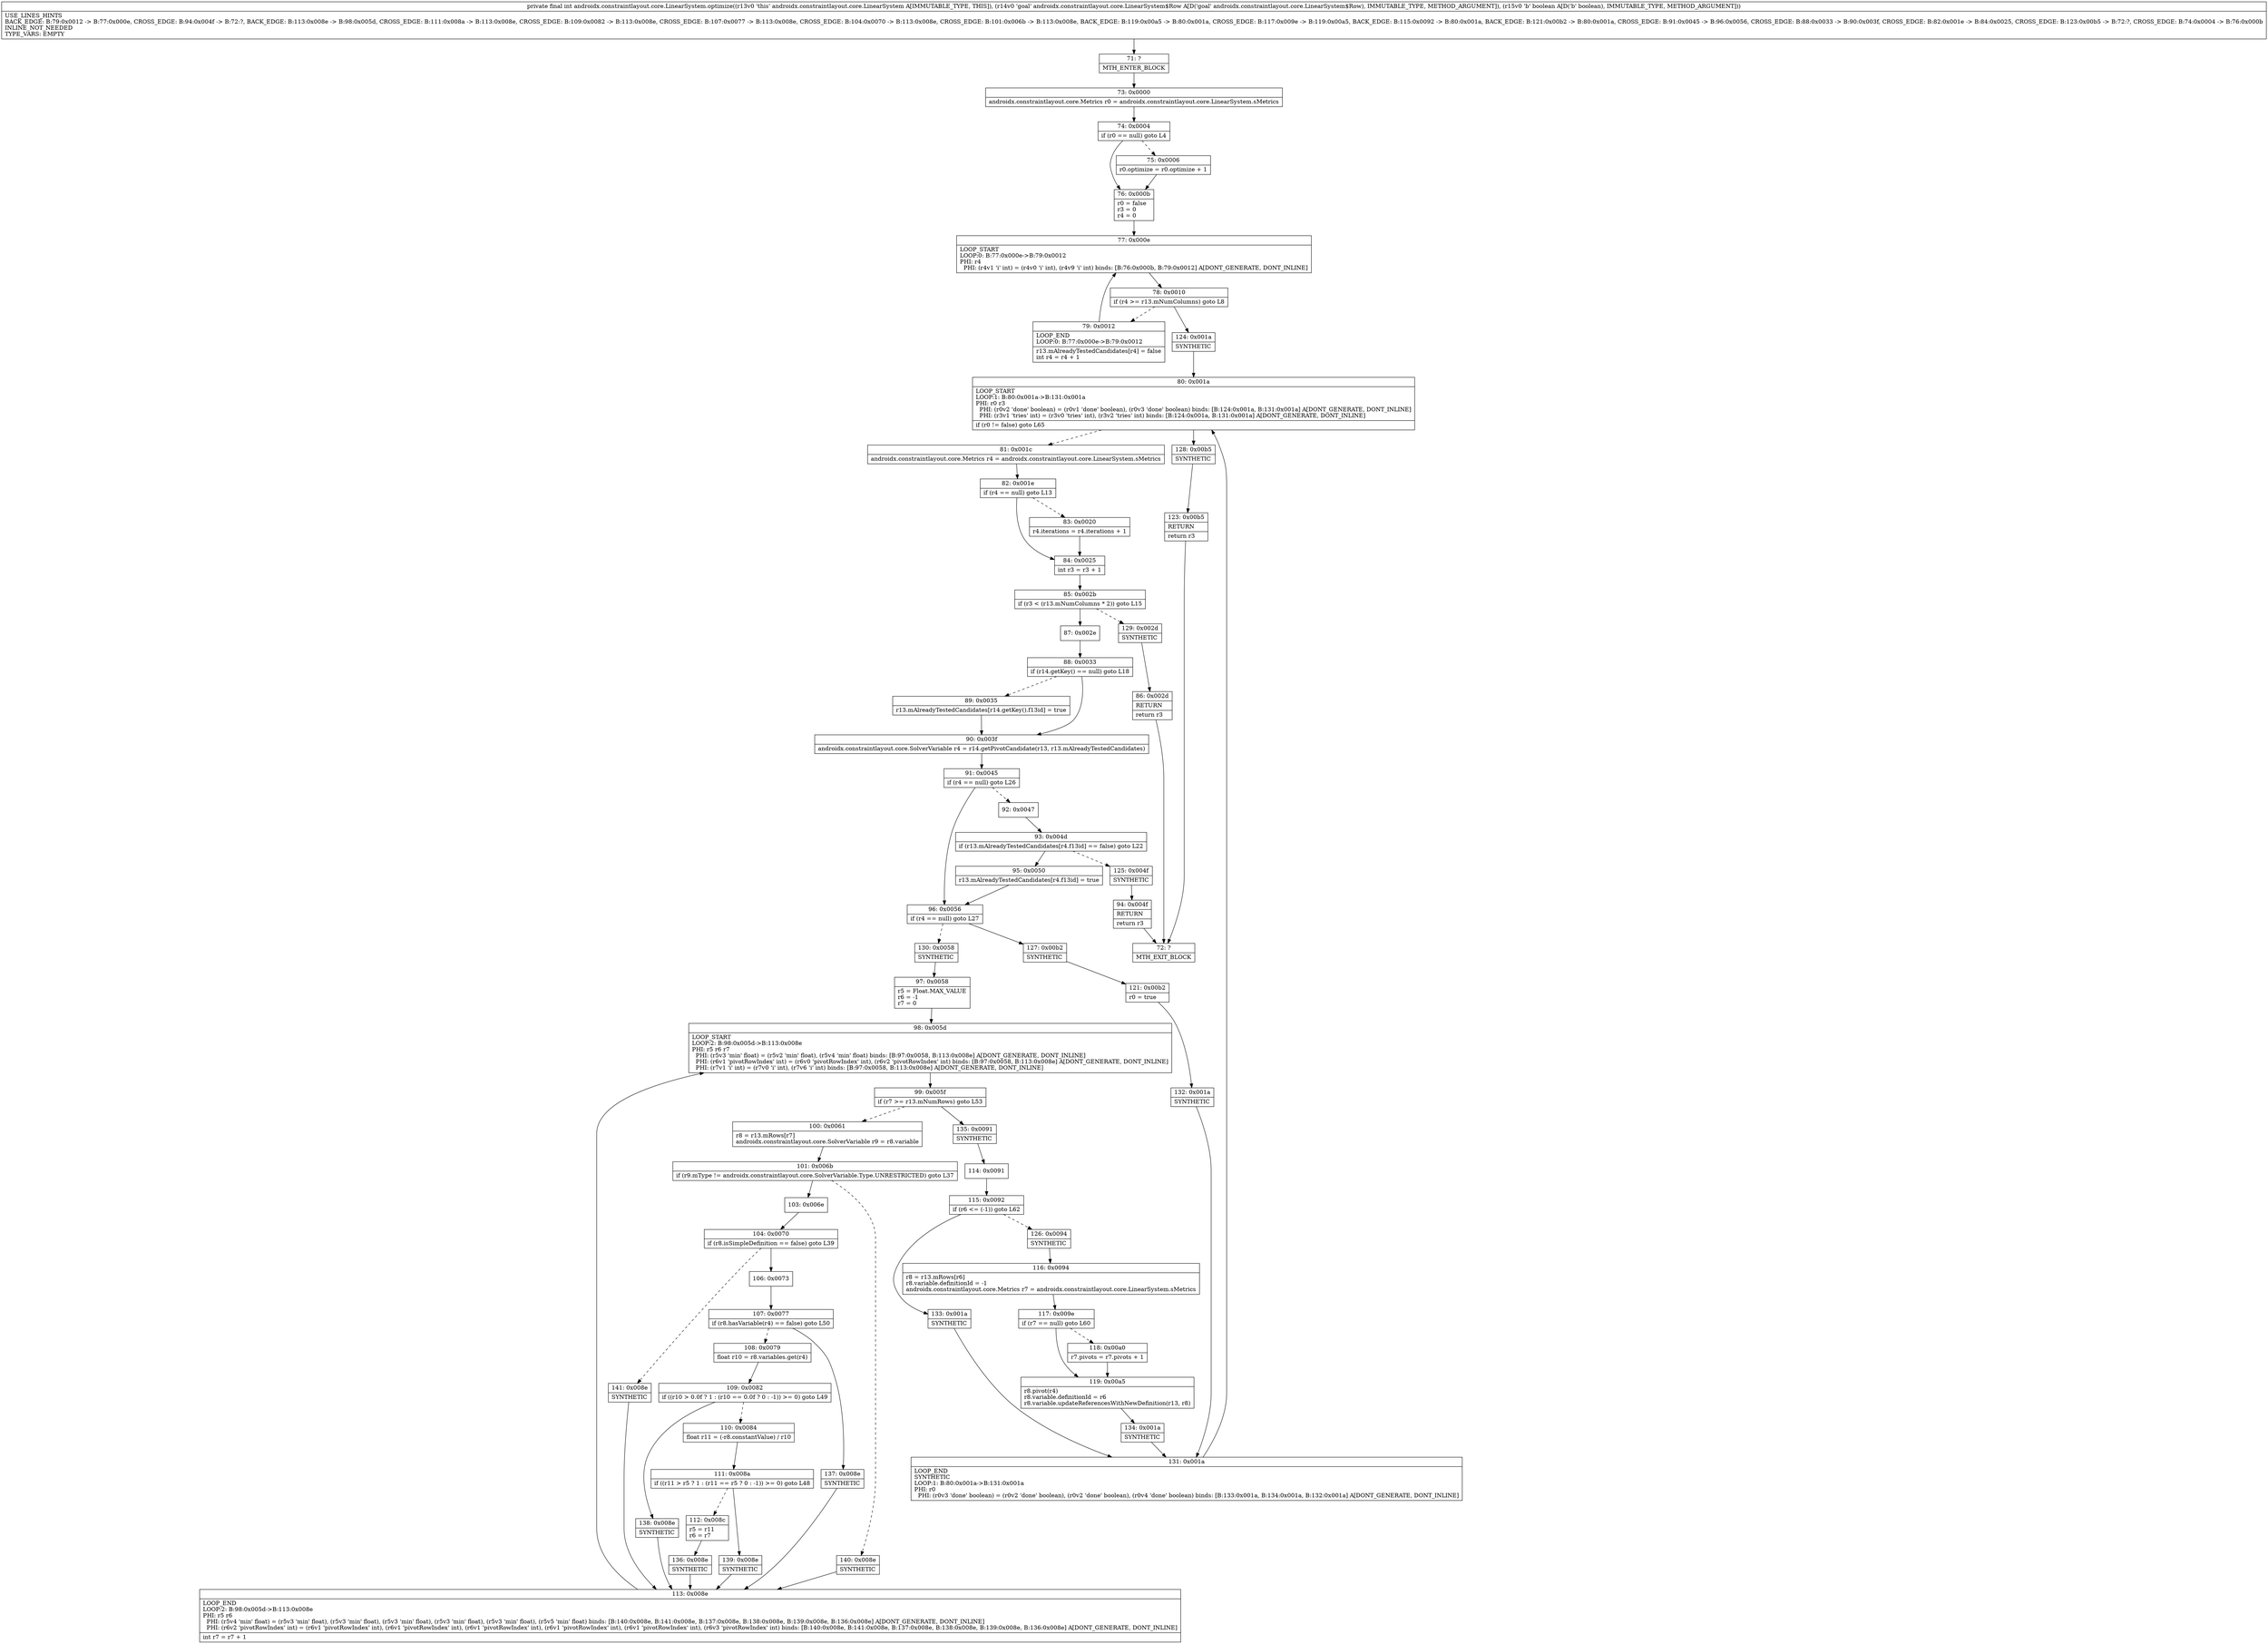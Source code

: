 digraph "CFG forandroidx.constraintlayout.core.LinearSystem.optimize(Landroidx\/constraintlayout\/core\/LinearSystem$Row;Z)I" {
Node_71 [shape=record,label="{71\:\ ?|MTH_ENTER_BLOCK\l}"];
Node_73 [shape=record,label="{73\:\ 0x0000|androidx.constraintlayout.core.Metrics r0 = androidx.constraintlayout.core.LinearSystem.sMetrics\l}"];
Node_74 [shape=record,label="{74\:\ 0x0004|if (r0 == null) goto L4\l}"];
Node_75 [shape=record,label="{75\:\ 0x0006|r0.optimize = r0.optimize + 1\l}"];
Node_76 [shape=record,label="{76\:\ 0x000b|r0 = false\lr3 = 0\lr4 = 0\l}"];
Node_77 [shape=record,label="{77\:\ 0x000e|LOOP_START\lLOOP:0: B:77:0x000e\-\>B:79:0x0012\lPHI: r4 \l  PHI: (r4v1 'i' int) = (r4v0 'i' int), (r4v9 'i' int) binds: [B:76:0x000b, B:79:0x0012] A[DONT_GENERATE, DONT_INLINE]\l}"];
Node_78 [shape=record,label="{78\:\ 0x0010|if (r4 \>= r13.mNumColumns) goto L8\l}"];
Node_79 [shape=record,label="{79\:\ 0x0012|LOOP_END\lLOOP:0: B:77:0x000e\-\>B:79:0x0012\l|r13.mAlreadyTestedCandidates[r4] = false\lint r4 = r4 + 1\l}"];
Node_124 [shape=record,label="{124\:\ 0x001a|SYNTHETIC\l}"];
Node_80 [shape=record,label="{80\:\ 0x001a|LOOP_START\lLOOP:1: B:80:0x001a\-\>B:131:0x001a\lPHI: r0 r3 \l  PHI: (r0v2 'done' boolean) = (r0v1 'done' boolean), (r0v3 'done' boolean) binds: [B:124:0x001a, B:131:0x001a] A[DONT_GENERATE, DONT_INLINE]\l  PHI: (r3v1 'tries' int) = (r3v0 'tries' int), (r3v2 'tries' int) binds: [B:124:0x001a, B:131:0x001a] A[DONT_GENERATE, DONT_INLINE]\l|if (r0 != false) goto L65\l}"];
Node_81 [shape=record,label="{81\:\ 0x001c|androidx.constraintlayout.core.Metrics r4 = androidx.constraintlayout.core.LinearSystem.sMetrics\l}"];
Node_82 [shape=record,label="{82\:\ 0x001e|if (r4 == null) goto L13\l}"];
Node_83 [shape=record,label="{83\:\ 0x0020|r4.iterations = r4.iterations + 1\l}"];
Node_84 [shape=record,label="{84\:\ 0x0025|int r3 = r3 + 1\l}"];
Node_85 [shape=record,label="{85\:\ 0x002b|if (r3 \< (r13.mNumColumns * 2)) goto L15\l}"];
Node_87 [shape=record,label="{87\:\ 0x002e}"];
Node_88 [shape=record,label="{88\:\ 0x0033|if (r14.getKey() == null) goto L18\l}"];
Node_89 [shape=record,label="{89\:\ 0x0035|r13.mAlreadyTestedCandidates[r14.getKey().f13id] = true\l}"];
Node_90 [shape=record,label="{90\:\ 0x003f|androidx.constraintlayout.core.SolverVariable r4 = r14.getPivotCandidate(r13, r13.mAlreadyTestedCandidates)\l}"];
Node_91 [shape=record,label="{91\:\ 0x0045|if (r4 == null) goto L26\l}"];
Node_92 [shape=record,label="{92\:\ 0x0047}"];
Node_93 [shape=record,label="{93\:\ 0x004d|if (r13.mAlreadyTestedCandidates[r4.f13id] == false) goto L22\l}"];
Node_95 [shape=record,label="{95\:\ 0x0050|r13.mAlreadyTestedCandidates[r4.f13id] = true\l}"];
Node_125 [shape=record,label="{125\:\ 0x004f|SYNTHETIC\l}"];
Node_94 [shape=record,label="{94\:\ 0x004f|RETURN\l|return r3\l}"];
Node_72 [shape=record,label="{72\:\ ?|MTH_EXIT_BLOCK\l}"];
Node_96 [shape=record,label="{96\:\ 0x0056|if (r4 == null) goto L27\l}"];
Node_127 [shape=record,label="{127\:\ 0x00b2|SYNTHETIC\l}"];
Node_121 [shape=record,label="{121\:\ 0x00b2|r0 = true\l}"];
Node_132 [shape=record,label="{132\:\ 0x001a|SYNTHETIC\l}"];
Node_131 [shape=record,label="{131\:\ 0x001a|LOOP_END\lSYNTHETIC\lLOOP:1: B:80:0x001a\-\>B:131:0x001a\lPHI: r0 \l  PHI: (r0v3 'done' boolean) = (r0v2 'done' boolean), (r0v2 'done' boolean), (r0v4 'done' boolean) binds: [B:133:0x001a, B:134:0x001a, B:132:0x001a] A[DONT_GENERATE, DONT_INLINE]\l}"];
Node_130 [shape=record,label="{130\:\ 0x0058|SYNTHETIC\l}"];
Node_97 [shape=record,label="{97\:\ 0x0058|r5 = Float.MAX_VALUE\lr6 = \-1\lr7 = 0\l}"];
Node_98 [shape=record,label="{98\:\ 0x005d|LOOP_START\lLOOP:2: B:98:0x005d\-\>B:113:0x008e\lPHI: r5 r6 r7 \l  PHI: (r5v3 'min' float) = (r5v2 'min' float), (r5v4 'min' float) binds: [B:97:0x0058, B:113:0x008e] A[DONT_GENERATE, DONT_INLINE]\l  PHI: (r6v1 'pivotRowIndex' int) = (r6v0 'pivotRowIndex' int), (r6v2 'pivotRowIndex' int) binds: [B:97:0x0058, B:113:0x008e] A[DONT_GENERATE, DONT_INLINE]\l  PHI: (r7v1 'i' int) = (r7v0 'i' int), (r7v6 'i' int) binds: [B:97:0x0058, B:113:0x008e] A[DONT_GENERATE, DONT_INLINE]\l}"];
Node_99 [shape=record,label="{99\:\ 0x005f|if (r7 \>= r13.mNumRows) goto L53\l}"];
Node_100 [shape=record,label="{100\:\ 0x0061|r8 = r13.mRows[r7]\landroidx.constraintlayout.core.SolverVariable r9 = r8.variable\l}"];
Node_101 [shape=record,label="{101\:\ 0x006b|if (r9.mType != androidx.constraintlayout.core.SolverVariable.Type.UNRESTRICTED) goto L37\l}"];
Node_103 [shape=record,label="{103\:\ 0x006e}"];
Node_104 [shape=record,label="{104\:\ 0x0070|if (r8.isSimpleDefinition == false) goto L39\l}"];
Node_106 [shape=record,label="{106\:\ 0x0073}"];
Node_107 [shape=record,label="{107\:\ 0x0077|if (r8.hasVariable(r4) == false) goto L50\l}"];
Node_108 [shape=record,label="{108\:\ 0x0079|float r10 = r8.variables.get(r4)\l}"];
Node_109 [shape=record,label="{109\:\ 0x0082|if ((r10 \> 0.0f ? 1 : (r10 == 0.0f ? 0 : \-1)) \>= 0) goto L49\l}"];
Node_110 [shape=record,label="{110\:\ 0x0084|float r11 = (\-r8.constantValue) \/ r10\l}"];
Node_111 [shape=record,label="{111\:\ 0x008a|if ((r11 \> r5 ? 1 : (r11 == r5 ? 0 : \-1)) \>= 0) goto L48\l}"];
Node_112 [shape=record,label="{112\:\ 0x008c|r5 = r11\lr6 = r7\l}"];
Node_136 [shape=record,label="{136\:\ 0x008e|SYNTHETIC\l}"];
Node_113 [shape=record,label="{113\:\ 0x008e|LOOP_END\lLOOP:2: B:98:0x005d\-\>B:113:0x008e\lPHI: r5 r6 \l  PHI: (r5v4 'min' float) = (r5v3 'min' float), (r5v3 'min' float), (r5v3 'min' float), (r5v3 'min' float), (r5v3 'min' float), (r5v5 'min' float) binds: [B:140:0x008e, B:141:0x008e, B:137:0x008e, B:138:0x008e, B:139:0x008e, B:136:0x008e] A[DONT_GENERATE, DONT_INLINE]\l  PHI: (r6v2 'pivotRowIndex' int) = (r6v1 'pivotRowIndex' int), (r6v1 'pivotRowIndex' int), (r6v1 'pivotRowIndex' int), (r6v1 'pivotRowIndex' int), (r6v1 'pivotRowIndex' int), (r6v3 'pivotRowIndex' int) binds: [B:140:0x008e, B:141:0x008e, B:137:0x008e, B:138:0x008e, B:139:0x008e, B:136:0x008e] A[DONT_GENERATE, DONT_INLINE]\l|int r7 = r7 + 1\l}"];
Node_139 [shape=record,label="{139\:\ 0x008e|SYNTHETIC\l}"];
Node_138 [shape=record,label="{138\:\ 0x008e|SYNTHETIC\l}"];
Node_137 [shape=record,label="{137\:\ 0x008e|SYNTHETIC\l}"];
Node_141 [shape=record,label="{141\:\ 0x008e|SYNTHETIC\l}"];
Node_140 [shape=record,label="{140\:\ 0x008e|SYNTHETIC\l}"];
Node_135 [shape=record,label="{135\:\ 0x0091|SYNTHETIC\l}"];
Node_114 [shape=record,label="{114\:\ 0x0091}"];
Node_115 [shape=record,label="{115\:\ 0x0092|if (r6 \<= (\-1)) goto L62\l}"];
Node_126 [shape=record,label="{126\:\ 0x0094|SYNTHETIC\l}"];
Node_116 [shape=record,label="{116\:\ 0x0094|r8 = r13.mRows[r6]\lr8.variable.definitionId = \-1\landroidx.constraintlayout.core.Metrics r7 = androidx.constraintlayout.core.LinearSystem.sMetrics\l}"];
Node_117 [shape=record,label="{117\:\ 0x009e|if (r7 == null) goto L60\l}"];
Node_118 [shape=record,label="{118\:\ 0x00a0|r7.pivots = r7.pivots + 1\l}"];
Node_119 [shape=record,label="{119\:\ 0x00a5|r8.pivot(r4)\lr8.variable.definitionId = r6\lr8.variable.updateReferencesWithNewDefinition(r13, r8)\l}"];
Node_134 [shape=record,label="{134\:\ 0x001a|SYNTHETIC\l}"];
Node_133 [shape=record,label="{133\:\ 0x001a|SYNTHETIC\l}"];
Node_129 [shape=record,label="{129\:\ 0x002d|SYNTHETIC\l}"];
Node_86 [shape=record,label="{86\:\ 0x002d|RETURN\l|return r3\l}"];
Node_128 [shape=record,label="{128\:\ 0x00b5|SYNTHETIC\l}"];
Node_123 [shape=record,label="{123\:\ 0x00b5|RETURN\l|return r3\l}"];
MethodNode[shape=record,label="{private final int androidx.constraintlayout.core.LinearSystem.optimize((r13v0 'this' androidx.constraintlayout.core.LinearSystem A[IMMUTABLE_TYPE, THIS]), (r14v0 'goal' androidx.constraintlayout.core.LinearSystem$Row A[D('goal' androidx.constraintlayout.core.LinearSystem$Row), IMMUTABLE_TYPE, METHOD_ARGUMENT]), (r15v0 'b' boolean A[D('b' boolean), IMMUTABLE_TYPE, METHOD_ARGUMENT]))  | USE_LINES_HINTS\lBACK_EDGE: B:79:0x0012 \-\> B:77:0x000e, CROSS_EDGE: B:94:0x004f \-\> B:72:?, BACK_EDGE: B:113:0x008e \-\> B:98:0x005d, CROSS_EDGE: B:111:0x008a \-\> B:113:0x008e, CROSS_EDGE: B:109:0x0082 \-\> B:113:0x008e, CROSS_EDGE: B:107:0x0077 \-\> B:113:0x008e, CROSS_EDGE: B:104:0x0070 \-\> B:113:0x008e, CROSS_EDGE: B:101:0x006b \-\> B:113:0x008e, BACK_EDGE: B:119:0x00a5 \-\> B:80:0x001a, CROSS_EDGE: B:117:0x009e \-\> B:119:0x00a5, BACK_EDGE: B:115:0x0092 \-\> B:80:0x001a, BACK_EDGE: B:121:0x00b2 \-\> B:80:0x001a, CROSS_EDGE: B:91:0x0045 \-\> B:96:0x0056, CROSS_EDGE: B:88:0x0033 \-\> B:90:0x003f, CROSS_EDGE: B:82:0x001e \-\> B:84:0x0025, CROSS_EDGE: B:123:0x00b5 \-\> B:72:?, CROSS_EDGE: B:74:0x0004 \-\> B:76:0x000b\lINLINE_NOT_NEEDED\lTYPE_VARS: EMPTY\l}"];
MethodNode -> Node_71;Node_71 -> Node_73;
Node_73 -> Node_74;
Node_74 -> Node_75[style=dashed];
Node_74 -> Node_76;
Node_75 -> Node_76;
Node_76 -> Node_77;
Node_77 -> Node_78;
Node_78 -> Node_79[style=dashed];
Node_78 -> Node_124;
Node_79 -> Node_77;
Node_124 -> Node_80;
Node_80 -> Node_81[style=dashed];
Node_80 -> Node_128;
Node_81 -> Node_82;
Node_82 -> Node_83[style=dashed];
Node_82 -> Node_84;
Node_83 -> Node_84;
Node_84 -> Node_85;
Node_85 -> Node_87;
Node_85 -> Node_129[style=dashed];
Node_87 -> Node_88;
Node_88 -> Node_89[style=dashed];
Node_88 -> Node_90;
Node_89 -> Node_90;
Node_90 -> Node_91;
Node_91 -> Node_92[style=dashed];
Node_91 -> Node_96;
Node_92 -> Node_93;
Node_93 -> Node_95;
Node_93 -> Node_125[style=dashed];
Node_95 -> Node_96;
Node_125 -> Node_94;
Node_94 -> Node_72;
Node_96 -> Node_127;
Node_96 -> Node_130[style=dashed];
Node_127 -> Node_121;
Node_121 -> Node_132;
Node_132 -> Node_131;
Node_131 -> Node_80;
Node_130 -> Node_97;
Node_97 -> Node_98;
Node_98 -> Node_99;
Node_99 -> Node_100[style=dashed];
Node_99 -> Node_135;
Node_100 -> Node_101;
Node_101 -> Node_103;
Node_101 -> Node_140[style=dashed];
Node_103 -> Node_104;
Node_104 -> Node_106;
Node_104 -> Node_141[style=dashed];
Node_106 -> Node_107;
Node_107 -> Node_108[style=dashed];
Node_107 -> Node_137;
Node_108 -> Node_109;
Node_109 -> Node_110[style=dashed];
Node_109 -> Node_138;
Node_110 -> Node_111;
Node_111 -> Node_112[style=dashed];
Node_111 -> Node_139;
Node_112 -> Node_136;
Node_136 -> Node_113;
Node_113 -> Node_98;
Node_139 -> Node_113;
Node_138 -> Node_113;
Node_137 -> Node_113;
Node_141 -> Node_113;
Node_140 -> Node_113;
Node_135 -> Node_114;
Node_114 -> Node_115;
Node_115 -> Node_126[style=dashed];
Node_115 -> Node_133;
Node_126 -> Node_116;
Node_116 -> Node_117;
Node_117 -> Node_118[style=dashed];
Node_117 -> Node_119;
Node_118 -> Node_119;
Node_119 -> Node_134;
Node_134 -> Node_131;
Node_133 -> Node_131;
Node_129 -> Node_86;
Node_86 -> Node_72;
Node_128 -> Node_123;
Node_123 -> Node_72;
}

